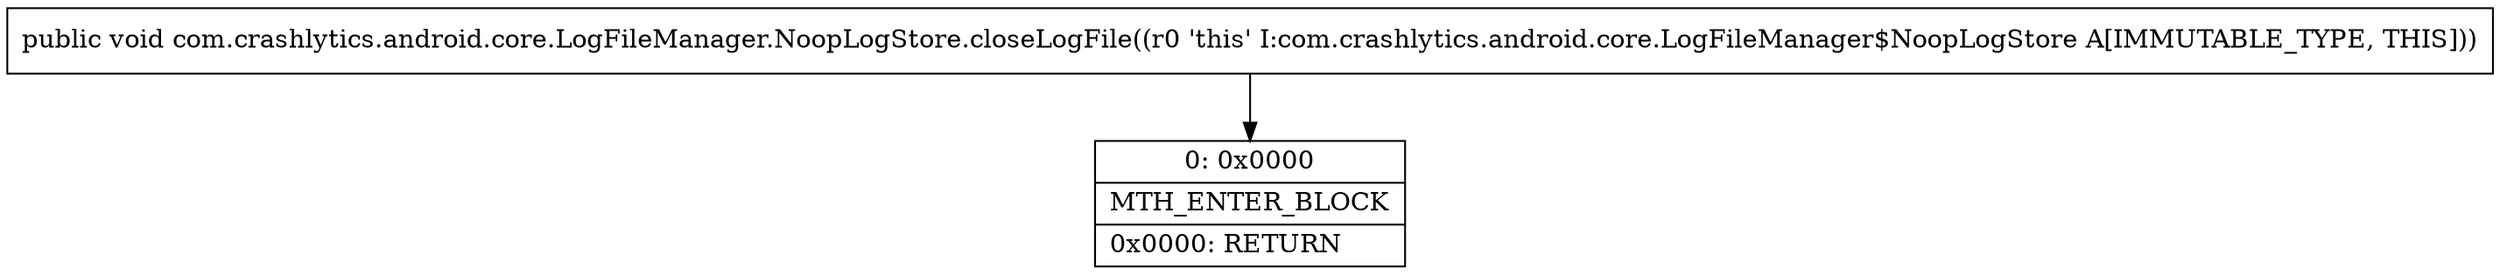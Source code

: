digraph "CFG forcom.crashlytics.android.core.LogFileManager.NoopLogStore.closeLogFile()V" {
Node_0 [shape=record,label="{0\:\ 0x0000|MTH_ENTER_BLOCK\l|0x0000: RETURN   \l}"];
MethodNode[shape=record,label="{public void com.crashlytics.android.core.LogFileManager.NoopLogStore.closeLogFile((r0 'this' I:com.crashlytics.android.core.LogFileManager$NoopLogStore A[IMMUTABLE_TYPE, THIS])) }"];
MethodNode -> Node_0;
}

